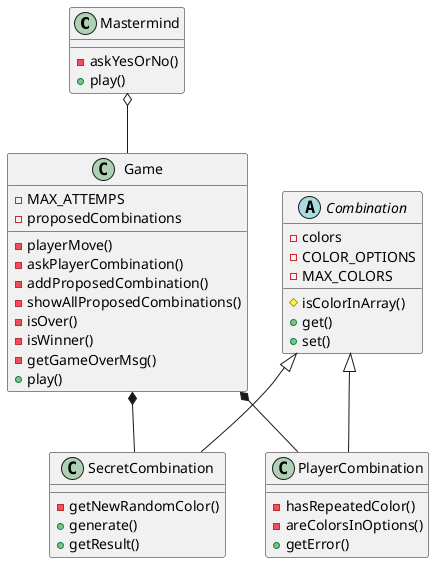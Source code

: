 @startuml
class Mastermind {
    -askYesOrNo()
    +play()
}
class Game{
    -MAX_ATTEMPS
    -proposedCombinations
    -playerMove()
    -askPlayerCombination()
    -addProposedCombination()
    -showAllProposedCombinations()
    -isOver()
    -isWinner()
    -getGameOverMsg()
    +play()
}
abstract Combination{
    -colors
    -COLOR_OPTIONS
    -MAX_COLORS
    #isColorInArray()
    +get()
    +set()
}
class SecretCombination{
    -getNewRandomColor()
    +generate()
    +getResult()
}
class PlayerCombination{
    -hasRepeatedColor()
    -areColorsInOptions()
    +getError()
}
Mastermind o-- Game
Game *-- SecretCombination
Game *-- PlayerCombination
Combination <|-- SecretCombination
Combination <|-- PlayerCombination
@enduml